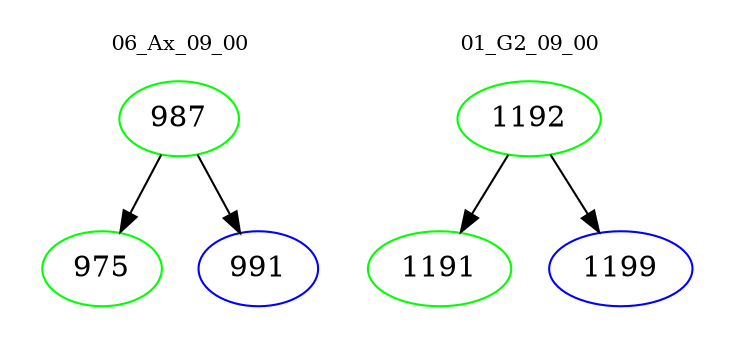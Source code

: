 digraph{
subgraph cluster_0 {
color = white
label = "06_Ax_09_00";
fontsize=10;
T0_987 [label="987", color="green"]
T0_987 -> T0_975 [color="black"]
T0_975 [label="975", color="green"]
T0_987 -> T0_991 [color="black"]
T0_991 [label="991", color="blue"]
}
subgraph cluster_1 {
color = white
label = "01_G2_09_00";
fontsize=10;
T1_1192 [label="1192", color="green"]
T1_1192 -> T1_1191 [color="black"]
T1_1191 [label="1191", color="green"]
T1_1192 -> T1_1199 [color="black"]
T1_1199 [label="1199", color="blue"]
}
}
